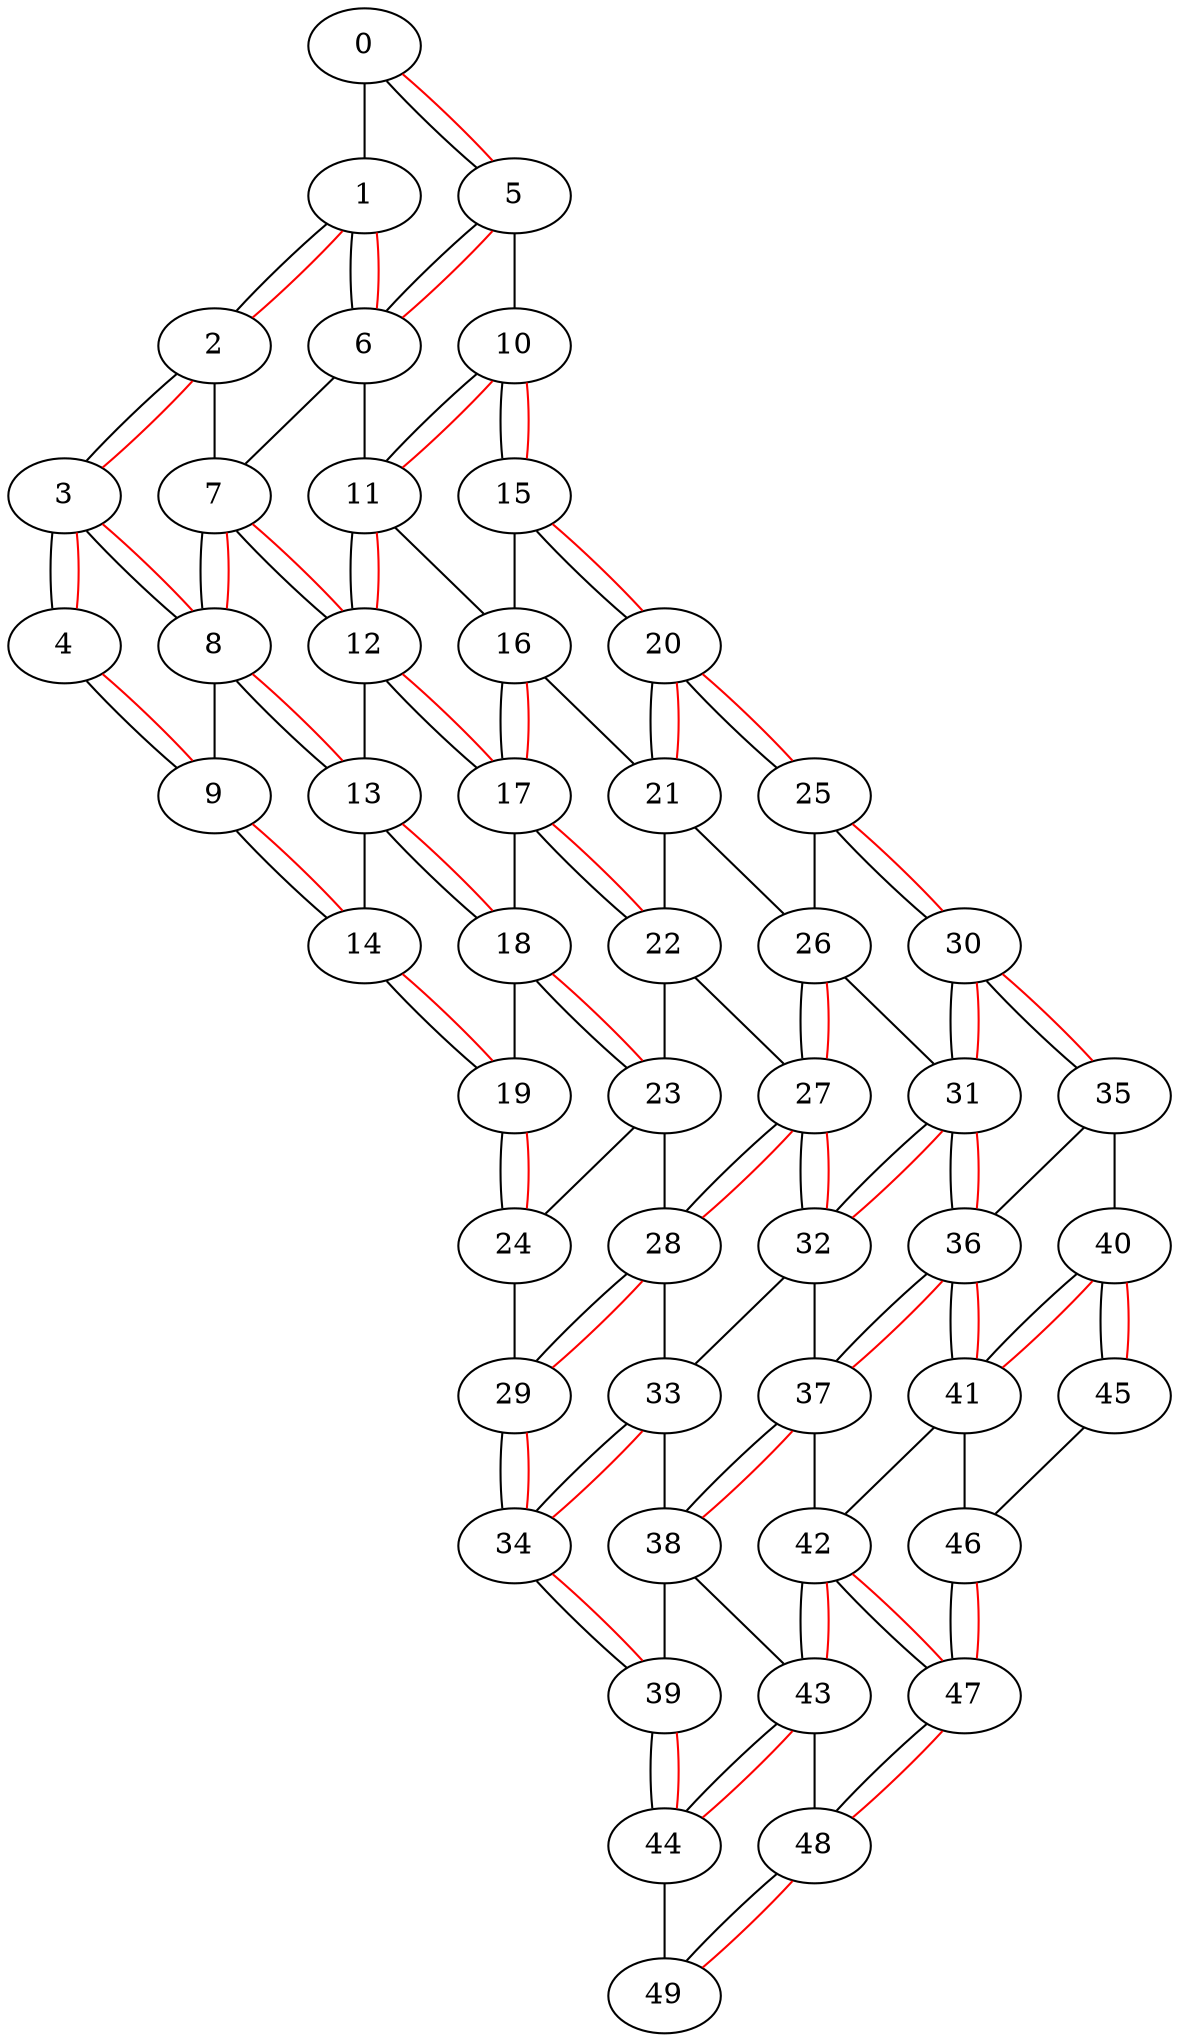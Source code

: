 graph Malla_50_KrD_1465 {
0;
1;
2;
3;
4;
5;
6;
7;
8;
9;
10;
11;
12;
13;
14;
15;
16;
17;
18;
19;
20;
21;
22;
23;
24;
25;
26;
27;
28;
29;
30;
31;
32;
33;
34;
35;
36;
37;
38;
39;
40;
41;
42;
43;
44;
45;
46;
47;
48;
49;
0 -- 1[weight="71"];
0 -- 5[weight="61"];
1 -- 2[weight="57"];
1 -- 6[weight="19"];
2 -- 3[weight="5"];
2 -- 7[weight="52"];
3 -- 4[weight="63"];
3 -- 8[weight="19"];
5 -- 6[weight="4"];
5 -- 10[weight="95"];
6 -- 7[weight="89"];
6 -- 11[weight="60"];
7 -- 8[weight="17"];
7 -- 12[weight="8"];
8 -- 9[weight="86"];
8 -- 13[weight="60"];
10 -- 11[weight="21"];
10 -- 15[weight="44"];
11 -- 12[weight="21"];
11 -- 16[weight="74"];
12 -- 13[weight="66"];
12 -- 17[weight="37"];
13 -- 14[weight="68"];
13 -- 18[weight="15"];
15 -- 16[weight="73"];
15 -- 20[weight="32"];
16 -- 17[weight="47"];
16 -- 21[weight="65"];
17 -- 18[weight="84"];
17 -- 22[weight="29"];
18 -- 19[weight="74"];
18 -- 23[weight="22"];
20 -- 21[weight="35"];
20 -- 25[weight="1"];
21 -- 22[weight="76"];
21 -- 26[weight="82"];
22 -- 23[weight="77"];
22 -- 27[weight="68"];
23 -- 24[weight="88"];
23 -- 28[weight="100"];
25 -- 26[weight="90"];
25 -- 30[weight="45"];
26 -- 27[weight="40"];
26 -- 31[weight="84"];
27 -- 28[weight="46"];
27 -- 32[weight="54"];
28 -- 29[weight="41"];
28 -- 33[weight="58"];
30 -- 31[weight="27"];
30 -- 35[weight="2"];
31 -- 32[weight="11"];
31 -- 36[weight="4"];
32 -- 33[weight="69"];
32 -- 37[weight="68"];
33 -- 34[weight="17"];
33 -- 38[weight="83"];
35 -- 36[weight="77"];
35 -- 40[weight="51"];
36 -- 37[weight="33"];
36 -- 41[weight="11"];
37 -- 38[weight="60"];
37 -- 42[weight="59"];
38 -- 39[weight="84"];
38 -- 43[weight="67"];
40 -- 41[weight="34"];
40 -- 45[weight="6"];
41 -- 42[weight="66"];
41 -- 46[weight="81"];
42 -- 43[weight="31"];
42 -- 47[weight="7"];
43 -- 44[weight="26"];
43 -- 48[weight="63"];
4 -- 9[weight="27"];
9 -- 14[weight="49"];
14 -- 19[weight="39"];
19 -- 24[weight="38"];
24 -- 29[weight="95"];
29 -- 34[weight="52"];
34 -- 39[weight="4"];
39 -- 44[weight="21"];
44 -- 49[weight="70"];
45 -- 46[weight="74"];
46 -- 47[weight="55"];
47 -- 48[weight="8"];
48 -- 49[weight="60"];
20 -- 25 [color=red,] ;
15 -- 20 [color=red,] ;
20 -- 21 [color=red,] ;
10 -- 15 [color=red,] ;
10 -- 11 [color=red,] ;
11 -- 12 [color=red,] ;
7 -- 12 [color=red,] ;
7 -- 8 [color=red,] ;
3 -- 8 [color=red,] ;
2 -- 3 [color=red,] ;
12 -- 17 [color=red,] ;
17 -- 22 [color=red,] ;
25 -- 30 [color=red,] ;
30 -- 35 [color=red,] ;
30 -- 31 [color=red,] ;
31 -- 36 [color=red,] ;
31 -- 32 [color=red,] ;
36 -- 41 [color=red,] ;
36 -- 37 [color=red,] ;
40 -- 41 [color=red,] ;
40 -- 45 [color=red,] ;
16 -- 17 [color=red,] ;
27 -- 32 [color=red,] ;
26 -- 27 [color=red,] ;
27 -- 28 [color=red,] ;
28 -- 29 [color=red,] ;
29 -- 34 [color=red,] ;
34 -- 39 [color=red,] ;
33 -- 34 [color=red,] ;
39 -- 44 [color=red,] ;
43 -- 44 [color=red,] ;
42 -- 43 [color=red,] ;
42 -- 47 [color=red,] ;
47 -- 48 [color=red,] ;
46 -- 47 [color=red,] ;
1 -- 2 [color=red,] ;
1 -- 6 [color=red,] ;
5 -- 6 [color=red,] ;
8 -- 13 [color=red,] ;
13 -- 18 [color=red,] ;
18 -- 23 [color=red,] ;
37 -- 38 [color=red,] ;
48 -- 49 [color=red,] ;
0 -- 5 [color=red,] ;
3 -- 4 [color=red,] ;
4 -- 9 [color=red,] ;
9 -- 14 [color=red,] ;
14 -- 19 [color=red,] ;
19 -- 24 [color=red,] ;
}